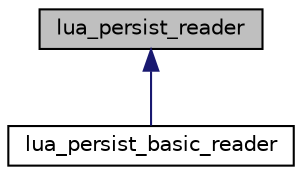 digraph "lua_persist_reader"
{
 // LATEX_PDF_SIZE
  edge [fontname="Helvetica",fontsize="10",labelfontname="Helvetica",labelfontsize="10"];
  node [fontname="Helvetica",fontsize="10",shape=record];
  Node1 [label="lua_persist_reader",height=0.2,width=0.4,color="black", fillcolor="grey75", style="filled", fontcolor="black",tooltip="Interface used for depersisting Lua objects."];
  Node1 -> Node2 [dir="back",color="midnightblue",fontsize="10",style="solid",fontname="Helvetica"];
  Node2 [label="lua_persist_basic_reader",height=0.2,width=0.4,color="black", fillcolor="white", style="filled",URL="$classlua__persist__basic__reader.html",tooltip="Basic implementation of depersistence interface."];
}
